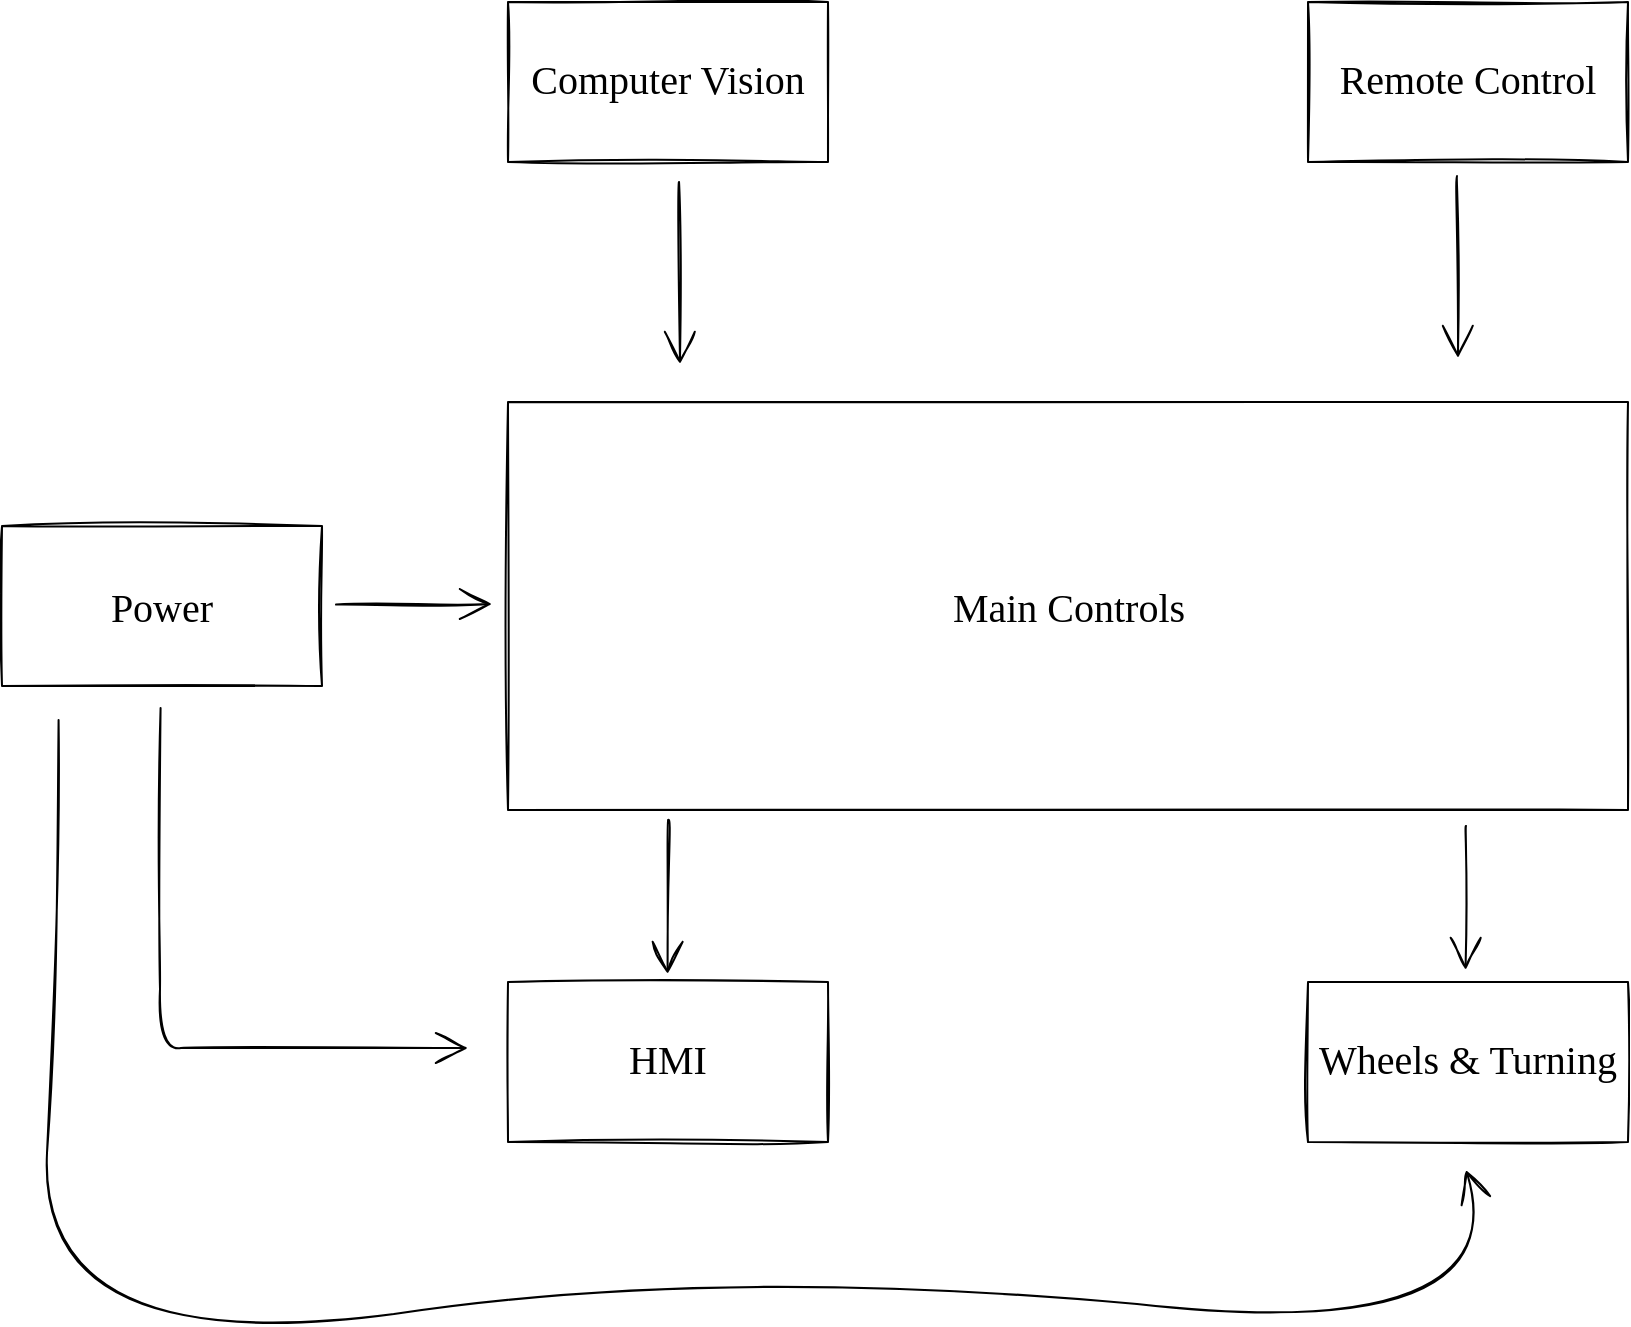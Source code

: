 <mxfile version="15.7.4" type="github">
  <diagram id="xtEXS91BvRHKZnzekccI" name="Page-1">
    <mxGraphModel dx="2303" dy="1296" grid="0" gridSize="10" guides="1" tooltips="1" connect="1" arrows="1" fold="1" page="0" pageScale="1" pageWidth="850" pageHeight="1100" math="0" shadow="0">
      <root>
        <mxCell id="0" />
        <mxCell id="1" parent="0" />
        <mxCell id="LPaxBbfbtUjeKhyY5Qip-1" value="" style="rounded=0;whiteSpace=wrap;html=1;sketch=1;hachureGap=4;fontFamily=Architects Daughter;fontSource=https%3A%2F%2Ffonts.googleapis.com%2Fcss%3Ffamily%3DArchitects%2BDaughter;fontSize=20;" vertex="1" parent="1">
          <mxGeometry x="84" y="117" width="560" height="204" as="geometry" />
        </mxCell>
        <mxCell id="LPaxBbfbtUjeKhyY5Qip-2" value="&lt;pre&gt;&lt;font face=&quot;Times New Roman&quot;&gt;Main Controls&lt;/font&gt;&lt;/pre&gt;" style="text;strokeColor=none;fillColor=none;html=1;align=center;verticalAlign=middle;whiteSpace=wrap;rounded=0;sketch=1;hachureGap=4;fontFamily=Architects Daughter;fontSource=https%3A%2F%2Ffonts.googleapis.com%2Fcss%3Ffamily%3DArchitects%2BDaughter;fontSize=20;" vertex="1" parent="1">
          <mxGeometry x="169.5" y="162" width="389" height="114" as="geometry" />
        </mxCell>
        <mxCell id="LPaxBbfbtUjeKhyY5Qip-3" value="" style="rounded=0;whiteSpace=wrap;html=1;sketch=1;hachureGap=4;fontFamily=Architects Daughter;fontSource=https%3A%2F%2Ffonts.googleapis.com%2Fcss%3Ffamily%3DArchitects%2BDaughter;fontSize=20;" vertex="1" parent="1">
          <mxGeometry x="484" y="-83" width="160" height="80" as="geometry" />
        </mxCell>
        <mxCell id="LPaxBbfbtUjeKhyY5Qip-4" value="&lt;pre&gt;&lt;font face=&quot;Times New Roman&quot;&gt;Remote Control&lt;/font&gt;&lt;/pre&gt;" style="text;strokeColor=none;fillColor=none;html=1;align=center;verticalAlign=middle;whiteSpace=wrap;rounded=0;sketch=1;hachureGap=4;fontFamily=Architects Daughter;fontSource=https%3A%2F%2Ffonts.googleapis.com%2Fcss%3Ffamily%3DArchitects%2BDaughter;fontSize=20;" vertex="1" parent="1">
          <mxGeometry x="534" y="-60" width="60" height="30" as="geometry" />
        </mxCell>
        <mxCell id="LPaxBbfbtUjeKhyY5Qip-5" value="" style="rounded=0;whiteSpace=wrap;html=1;sketch=1;hachureGap=4;fontFamily=Architects Daughter;fontSource=https%3A%2F%2Ffonts.googleapis.com%2Fcss%3Ffamily%3DArchitects%2BDaughter;fontSize=20;" vertex="1" parent="1">
          <mxGeometry x="484" y="407" width="160" height="80" as="geometry" />
        </mxCell>
        <mxCell id="LPaxBbfbtUjeKhyY5Qip-6" value="&lt;pre&gt;&lt;font face=&quot;Times New Roman&quot;&gt;Wheels &amp;amp; Turning&lt;/font&gt;&lt;/pre&gt;" style="text;strokeColor=none;fillColor=none;html=1;align=center;verticalAlign=middle;whiteSpace=wrap;rounded=0;sketch=1;hachureGap=4;fontFamily=Architects Daughter;fontSource=https%3A%2F%2Ffonts.googleapis.com%2Fcss%3Ffamily%3DArchitects%2BDaughter;fontSize=20;" vertex="1" parent="1">
          <mxGeometry x="534" y="430" width="60" height="30" as="geometry" />
        </mxCell>
        <mxCell id="LPaxBbfbtUjeKhyY5Qip-7" value="" style="rounded=0;whiteSpace=wrap;html=1;sketch=1;hachureGap=4;fontFamily=Architects Daughter;fontSource=https%3A%2F%2Ffonts.googleapis.com%2Fcss%3Ffamily%3DArchitects%2BDaughter;fontSize=20;" vertex="1" parent="1">
          <mxGeometry x="84" y="-83" width="160" height="80" as="geometry" />
        </mxCell>
        <mxCell id="LPaxBbfbtUjeKhyY5Qip-8" value="&lt;pre&gt;&lt;font face=&quot;Times New Roman&quot;&gt;Computer Vision&lt;/font&gt;&lt;/pre&gt;" style="text;strokeColor=none;fillColor=none;html=1;align=center;verticalAlign=middle;whiteSpace=wrap;rounded=0;sketch=1;hachureGap=4;fontFamily=Architects Daughter;fontSource=https%3A%2F%2Ffonts.googleapis.com%2Fcss%3Ffamily%3DArchitects%2BDaughter;fontSize=20;" vertex="1" parent="1">
          <mxGeometry x="134" y="-60" width="60" height="30" as="geometry" />
        </mxCell>
        <mxCell id="LPaxBbfbtUjeKhyY5Qip-9" value="" style="rounded=0;whiteSpace=wrap;html=1;sketch=1;hachureGap=4;fontFamily=Architects Daughter;fontSource=https%3A%2F%2Ffonts.googleapis.com%2Fcss%3Ffamily%3DArchitects%2BDaughter;fontSize=20;" vertex="1" parent="1">
          <mxGeometry x="84" y="407" width="160" height="80" as="geometry" />
        </mxCell>
        <mxCell id="LPaxBbfbtUjeKhyY5Qip-10" value="&lt;pre&gt;&lt;font face=&quot;Times New Roman&quot;&gt;HMI&lt;/font&gt;&lt;/pre&gt;" style="text;strokeColor=none;fillColor=none;html=1;align=center;verticalAlign=middle;whiteSpace=wrap;rounded=0;sketch=1;hachureGap=4;fontFamily=Architects Daughter;fontSource=https%3A%2F%2Ffonts.googleapis.com%2Fcss%3Ffamily%3DArchitects%2BDaughter;fontSize=20;" vertex="1" parent="1">
          <mxGeometry x="134" y="430" width="60" height="30" as="geometry" />
        </mxCell>
        <mxCell id="LPaxBbfbtUjeKhyY5Qip-11" value="" style="rounded=0;whiteSpace=wrap;html=1;sketch=1;hachureGap=4;fontFamily=Architects Daughter;fontSource=https%3A%2F%2Ffonts.googleapis.com%2Fcss%3Ffamily%3DArchitects%2BDaughter;fontSize=20;" vertex="1" parent="1">
          <mxGeometry x="-169" y="179" width="160" height="80" as="geometry" />
        </mxCell>
        <mxCell id="LPaxBbfbtUjeKhyY5Qip-12" value="&lt;pre&gt;&lt;font face=&quot;Times New Roman&quot;&gt;Power&lt;/font&gt;&lt;/pre&gt;" style="text;strokeColor=none;fillColor=none;html=1;align=center;verticalAlign=middle;whiteSpace=wrap;rounded=0;sketch=1;hachureGap=4;fontFamily=Architects Daughter;fontSource=https%3A%2F%2Ffonts.googleapis.com%2Fcss%3Ffamily%3DArchitects%2BDaughter;fontSize=20;" vertex="1" parent="1">
          <mxGeometry x="-119" y="204" width="60" height="30" as="geometry" />
        </mxCell>
        <mxCell id="LPaxBbfbtUjeKhyY5Qip-13" value="" style="edgeStyle=none;orthogonalLoop=1;jettySize=auto;html=1;rounded=0;sketch=1;hachureGap=4;fontFamily=Times New Roman;fontSize=16;endArrow=open;startSize=14;endSize=14;sourcePerimeterSpacing=8;targetPerimeterSpacing=8;curved=1;" edge="1" parent="1">
          <mxGeometry width="120" relative="1" as="geometry">
            <mxPoint x="-2" y="218.29" as="sourcePoint" />
            <mxPoint x="76" y="218" as="targetPoint" />
            <Array as="points">
              <mxPoint x="37" y="218" />
            </Array>
          </mxGeometry>
        </mxCell>
        <mxCell id="LPaxBbfbtUjeKhyY5Qip-17" value="" style="edgeStyle=none;orthogonalLoop=1;jettySize=auto;html=1;rounded=0;sketch=1;hachureGap=4;fontFamily=Times New Roman;fontSize=16;endArrow=open;startSize=14;endSize=14;sourcePerimeterSpacing=8;targetPerimeterSpacing=8;curved=1;" edge="1" parent="1">
          <mxGeometry width="120" relative="1" as="geometry">
            <mxPoint x="169.5" y="7" as="sourcePoint" />
            <mxPoint x="170" y="98" as="targetPoint" />
            <Array as="points" />
          </mxGeometry>
        </mxCell>
        <mxCell id="LPaxBbfbtUjeKhyY5Qip-18" value="" style="edgeStyle=none;orthogonalLoop=1;jettySize=auto;html=1;rounded=0;sketch=1;hachureGap=4;fontFamily=Times New Roman;fontSize=16;endArrow=open;startSize=14;endSize=14;sourcePerimeterSpacing=8;targetPerimeterSpacing=8;curved=1;" edge="1" parent="1">
          <mxGeometry width="120" relative="1" as="geometry">
            <mxPoint x="558.5" y="4" as="sourcePoint" />
            <mxPoint x="559" y="95" as="targetPoint" />
            <Array as="points" />
          </mxGeometry>
        </mxCell>
        <mxCell id="LPaxBbfbtUjeKhyY5Qip-19" value="" style="edgeStyle=none;orthogonalLoop=1;jettySize=auto;html=1;rounded=0;sketch=1;hachureGap=4;fontFamily=Times New Roman;fontSize=16;endArrow=open;startSize=14;endSize=14;sourcePerimeterSpacing=8;targetPerimeterSpacing=8;curved=1;" edge="1" parent="1">
          <mxGeometry width="120" relative="1" as="geometry">
            <mxPoint x="164" y="326" as="sourcePoint" />
            <mxPoint x="163.79" y="403" as="targetPoint" />
            <Array as="points" />
          </mxGeometry>
        </mxCell>
        <mxCell id="LPaxBbfbtUjeKhyY5Qip-20" value="" style="edgeStyle=none;orthogonalLoop=1;jettySize=auto;html=1;rounded=0;sketch=1;hachureGap=4;fontFamily=Times New Roman;fontSize=16;endArrow=open;startSize=14;endSize=14;sourcePerimeterSpacing=8;targetPerimeterSpacing=8;curved=1;" edge="1" parent="1">
          <mxGeometry width="120" relative="1" as="geometry">
            <mxPoint x="563" y="329" as="sourcePoint" />
            <mxPoint x="562.79" y="401" as="targetPoint" />
            <Array as="points" />
          </mxGeometry>
        </mxCell>
        <mxCell id="LPaxBbfbtUjeKhyY5Qip-21" value="" style="edgeStyle=none;orthogonalLoop=1;jettySize=auto;html=1;rounded=0;sketch=1;hachureGap=4;fontFamily=Times New Roman;fontSize=16;endArrow=open;startSize=14;endSize=14;sourcePerimeterSpacing=8;targetPerimeterSpacing=8;curved=1;" edge="1" parent="1">
          <mxGeometry width="120" relative="1" as="geometry">
            <mxPoint x="-89.71" y="270" as="sourcePoint" />
            <mxPoint x="64" y="440" as="targetPoint" />
            <Array as="points">
              <mxPoint x="-90" y="381" />
              <mxPoint x="-90" y="440" />
              <mxPoint x="-69" y="440" />
            </Array>
          </mxGeometry>
        </mxCell>
        <mxCell id="LPaxBbfbtUjeKhyY5Qip-22" value="" style="edgeStyle=none;orthogonalLoop=1;jettySize=auto;html=1;rounded=0;sketch=1;hachureGap=4;fontFamily=Times New Roman;fontSize=16;endArrow=open;startSize=14;endSize=14;sourcePerimeterSpacing=8;targetPerimeterSpacing=8;curved=1;" edge="1" parent="1">
          <mxGeometry width="120" relative="1" as="geometry">
            <mxPoint x="-140.71" y="276.0" as="sourcePoint" />
            <mxPoint x="563" y="501" as="targetPoint" />
            <Array as="points">
              <mxPoint x="-141" y="387" />
              <mxPoint x="-152" y="598" />
              <mxPoint x="206" y="548" />
              <mxPoint x="591" y="588" />
            </Array>
          </mxGeometry>
        </mxCell>
      </root>
    </mxGraphModel>
  </diagram>
</mxfile>
